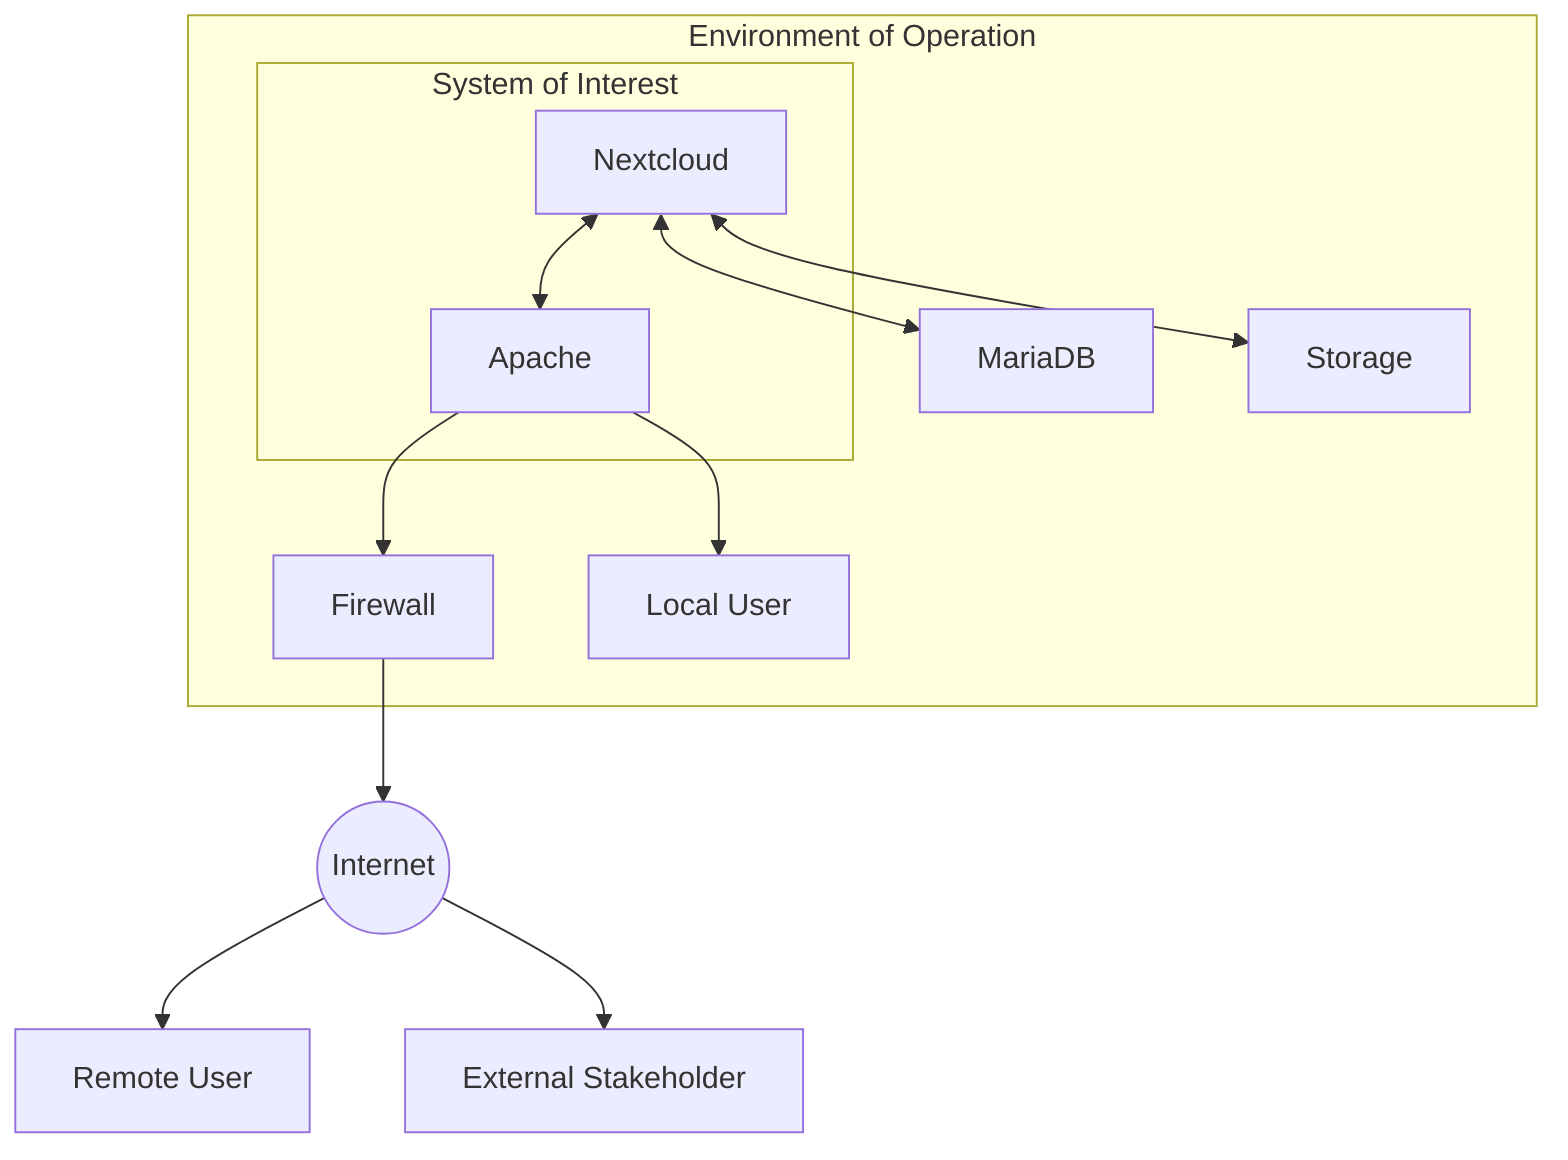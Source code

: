 flowchart TD
    subgraph Environment of Operation
    subgraph System of Interest
    id1[Nextcloud]<-->id2[Apache]
    end
    id1<-->id3[MariaDB]
    id1<-->id8[Storage]
    id2-->id7[Firewall]
    id2-->id6[Local User]
    end
    id7-->id4((Internet))
    id4-->id5[Remote User]
    id4-->id9[External Stakeholder]